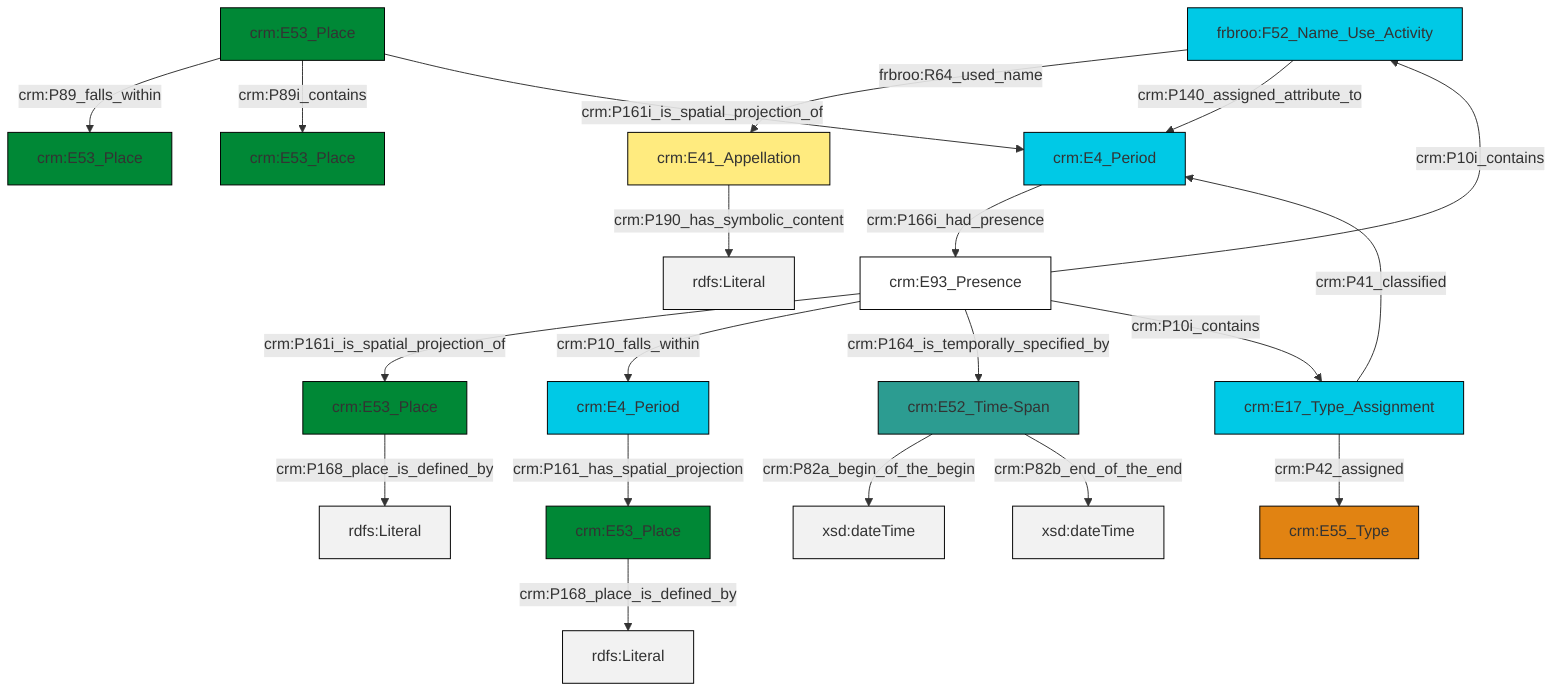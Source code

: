 graph TD
classDef Literal fill:#f2f2f2,stroke:#000000;
classDef CRM_Entity fill:#FFFFFF,stroke:#000000;
classDef Temporal_Entity fill:#00C9E6, stroke:#000000;
classDef Type fill:#E18312, stroke:#000000;
classDef Time-Span fill:#2C9C91, stroke:#000000;
classDef Appellation fill:#FFEB7F, stroke:#000000;
classDef Place fill:#008836, stroke:#000000;
classDef Persistent_Item fill:#B266B2, stroke:#000000;
classDef Conceptual_Object fill:#FFD700, stroke:#000000;
classDef Physical_Thing fill:#D2B48C, stroke:#000000;
classDef Actor fill:#f58aad, stroke:#000000;
classDef PC_Classes fill:#4ce600, stroke:#000000;
classDef Multi fill:#cccccc,stroke:#000000;

0["frbroo:F52_Name_Use_Activity"]:::Temporal_Entity -->|frbroo:R64_used_name| 1["crm:E41_Appellation"]:::Appellation
2["crm:E53_Place"]:::Place -->|crm:P168_place_is_defined_by| 6[rdfs:Literal]:::Literal
7["crm:E52_Time-Span"]:::Time-Span -->|crm:P82a_begin_of_the_begin| 8[xsd:dateTime]:::Literal
4["crm:E93_Presence"]:::CRM_Entity -->|crm:P161i_is_spatial_projection_of| 9["crm:E53_Place"]:::Place
12["crm:E53_Place"]:::Place -->|crm:P89_falls_within| 13["crm:E53_Place"]:::Place
12["crm:E53_Place"]:::Place -->|crm:P89i_contains| 14["crm:E53_Place"]:::Place
4["crm:E93_Presence"]:::CRM_Entity -->|crm:P10_falls_within| 15["crm:E4_Period"]:::Temporal_Entity
9["crm:E53_Place"]:::Place -->|crm:P168_place_is_defined_by| 17[rdfs:Literal]:::Literal
15["crm:E4_Period"]:::Temporal_Entity -->|crm:P161_has_spatial_projection| 2["crm:E53_Place"]:::Place
4["crm:E93_Presence"]:::CRM_Entity -->|crm:P10i_contains| 0["frbroo:F52_Name_Use_Activity"]:::Temporal_Entity
12["crm:E53_Place"]:::Place -->|crm:P161i_is_spatial_projection_of| 25["crm:E4_Period"]:::Temporal_Entity
25["crm:E4_Period"]:::Temporal_Entity -->|crm:P166i_had_presence| 4["crm:E93_Presence"]:::CRM_Entity
1["crm:E41_Appellation"]:::Appellation -->|crm:P190_has_symbolic_content| 27[rdfs:Literal]:::Literal
20["crm:E17_Type_Assignment"]:::Temporal_Entity -->|crm:P42_assigned| 10["crm:E55_Type"]:::Type
0["frbroo:F52_Name_Use_Activity"]:::Temporal_Entity -->|crm:P140_assigned_attribute_to| 25["crm:E4_Period"]:::Temporal_Entity
7["crm:E52_Time-Span"]:::Time-Span -->|crm:P82b_end_of_the_end| 28[xsd:dateTime]:::Literal
4["crm:E93_Presence"]:::CRM_Entity -->|crm:P164_is_temporally_specified_by| 7["crm:E52_Time-Span"]:::Time-Span
20["crm:E17_Type_Assignment"]:::Temporal_Entity -->|crm:P41_classified| 25["crm:E4_Period"]:::Temporal_Entity
4["crm:E93_Presence"]:::CRM_Entity -->|crm:P10i_contains| 20["crm:E17_Type_Assignment"]:::Temporal_Entity